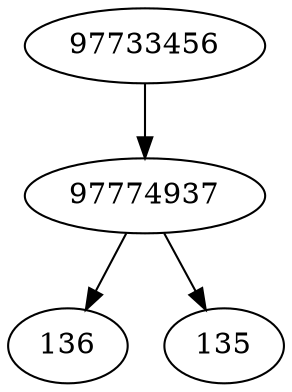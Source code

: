 strict digraph  {
97733456;
97774937;
136;
135;
97733456 -> 97774937;
97774937 -> 135;
97774937 -> 136;
}
